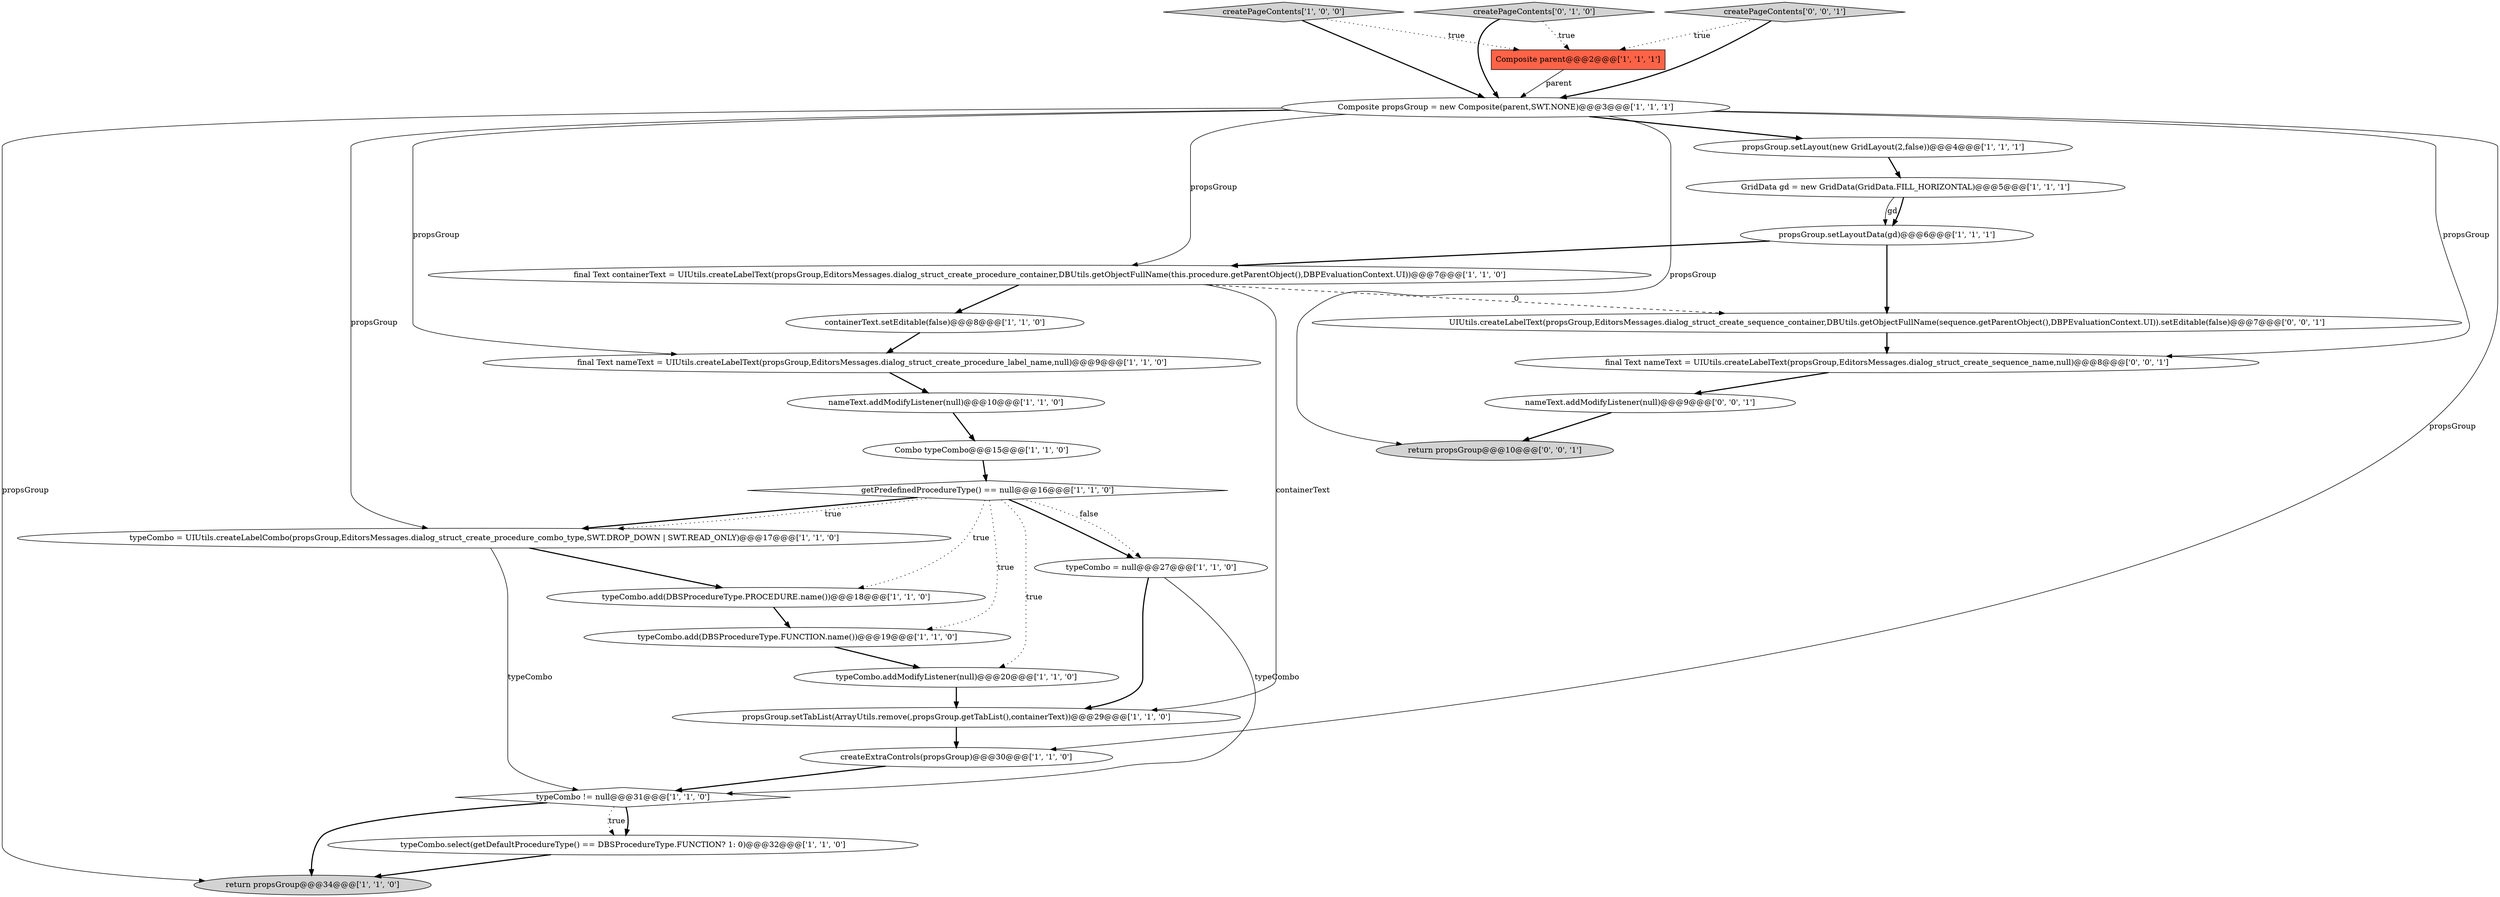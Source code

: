 digraph {
16 [style = filled, label = "propsGroup.setLayoutData(gd)@@@6@@@['1', '1', '1']", fillcolor = white, shape = ellipse image = "AAA0AAABBB1BBB"];
9 [style = filled, label = "createExtraControls(propsGroup)@@@30@@@['1', '1', '0']", fillcolor = white, shape = ellipse image = "AAA0AAABBB1BBB"];
3 [style = filled, label = "createPageContents['1', '0', '0']", fillcolor = lightgray, shape = diamond image = "AAA0AAABBB1BBB"];
7 [style = filled, label = "typeCombo.addModifyListener(null)@@@20@@@['1', '1', '0']", fillcolor = white, shape = ellipse image = "AAA0AAABBB1BBB"];
8 [style = filled, label = "typeCombo = null@@@27@@@['1', '1', '0']", fillcolor = white, shape = ellipse image = "AAA0AAABBB1BBB"];
2 [style = filled, label = "containerText.setEditable(false)@@@8@@@['1', '1', '0']", fillcolor = white, shape = ellipse image = "AAA0AAABBB1BBB"];
18 [style = filled, label = "Combo typeCombo@@@15@@@['1', '1', '0']", fillcolor = white, shape = ellipse image = "AAA0AAABBB1BBB"];
4 [style = filled, label = "Composite parent@@@2@@@['1', '1', '1']", fillcolor = tomato, shape = box image = "AAA0AAABBB1BBB"];
20 [style = filled, label = "Composite propsGroup = new Composite(parent,SWT.NONE)@@@3@@@['1', '1', '1']", fillcolor = white, shape = ellipse image = "AAA0AAABBB1BBB"];
26 [style = filled, label = "final Text nameText = UIUtils.createLabelText(propsGroup,EditorsMessages.dialog_struct_create_sequence_name,null)@@@8@@@['0', '0', '1']", fillcolor = white, shape = ellipse image = "AAA0AAABBB3BBB"];
11 [style = filled, label = "return propsGroup@@@34@@@['1', '1', '0']", fillcolor = lightgray, shape = ellipse image = "AAA0AAABBB1BBB"];
12 [style = filled, label = "typeCombo.add(DBSProcedureType.FUNCTION.name())@@@19@@@['1', '1', '0']", fillcolor = white, shape = ellipse image = "AAA0AAABBB1BBB"];
14 [style = filled, label = "typeCombo.add(DBSProcedureType.PROCEDURE.name())@@@18@@@['1', '1', '0']", fillcolor = white, shape = ellipse image = "AAA0AAABBB1BBB"];
21 [style = filled, label = "nameText.addModifyListener(null)@@@10@@@['1', '1', '0']", fillcolor = white, shape = ellipse image = "AAA0AAABBB1BBB"];
24 [style = filled, label = "createPageContents['0', '0', '1']", fillcolor = lightgray, shape = diamond image = "AAA0AAABBB3BBB"];
0 [style = filled, label = "propsGroup.setLayout(new GridLayout(2,false))@@@4@@@['1', '1', '1']", fillcolor = white, shape = ellipse image = "AAA0AAABBB1BBB"];
1 [style = filled, label = "GridData gd = new GridData(GridData.FILL_HORIZONTAL)@@@5@@@['1', '1', '1']", fillcolor = white, shape = ellipse image = "AAA0AAABBB1BBB"];
17 [style = filled, label = "final Text containerText = UIUtils.createLabelText(propsGroup,EditorsMessages.dialog_struct_create_procedure_container,DBUtils.getObjectFullName(this.procedure.getParentObject(),DBPEvaluationContext.UI))@@@7@@@['1', '1', '0']", fillcolor = white, shape = ellipse image = "AAA0AAABBB1BBB"];
19 [style = filled, label = "typeCombo = UIUtils.createLabelCombo(propsGroup,EditorsMessages.dialog_struct_create_procedure_combo_type,SWT.DROP_DOWN | SWT.READ_ONLY)@@@17@@@['1', '1', '0']", fillcolor = white, shape = ellipse image = "AAA0AAABBB1BBB"];
13 [style = filled, label = "typeCombo != null@@@31@@@['1', '1', '0']", fillcolor = white, shape = diamond image = "AAA0AAABBB1BBB"];
27 [style = filled, label = "return propsGroup@@@10@@@['0', '0', '1']", fillcolor = lightgray, shape = ellipse image = "AAA0AAABBB3BBB"];
15 [style = filled, label = "typeCombo.select(getDefaultProcedureType() == DBSProcedureType.FUNCTION? 1: 0)@@@32@@@['1', '1', '0']", fillcolor = white, shape = ellipse image = "AAA0AAABBB1BBB"];
5 [style = filled, label = "getPredefinedProcedureType() == null@@@16@@@['1', '1', '0']", fillcolor = white, shape = diamond image = "AAA0AAABBB1BBB"];
25 [style = filled, label = "nameText.addModifyListener(null)@@@9@@@['0', '0', '1']", fillcolor = white, shape = ellipse image = "AAA0AAABBB3BBB"];
23 [style = filled, label = "UIUtils.createLabelText(propsGroup,EditorsMessages.dialog_struct_create_sequence_container,DBUtils.getObjectFullName(sequence.getParentObject(),DBPEvaluationContext.UI)).setEditable(false)@@@7@@@['0', '0', '1']", fillcolor = white, shape = ellipse image = "AAA0AAABBB3BBB"];
10 [style = filled, label = "final Text nameText = UIUtils.createLabelText(propsGroup,EditorsMessages.dialog_struct_create_procedure_label_name,null)@@@9@@@['1', '1', '0']", fillcolor = white, shape = ellipse image = "AAA0AAABBB1BBB"];
22 [style = filled, label = "createPageContents['0', '1', '0']", fillcolor = lightgray, shape = diamond image = "AAA0AAABBB2BBB"];
6 [style = filled, label = "propsGroup.setTabList(ArrayUtils.remove(,propsGroup.getTabList(),containerText))@@@29@@@['1', '1', '0']", fillcolor = white, shape = ellipse image = "AAA0AAABBB1BBB"];
5->14 [style = dotted, label="true"];
20->17 [style = solid, label="propsGroup"];
5->19 [style = bold, label=""];
12->7 [style = bold, label=""];
5->19 [style = dotted, label="true"];
10->21 [style = bold, label=""];
13->15 [style = bold, label=""];
5->8 [style = bold, label=""];
24->20 [style = bold, label=""];
18->5 [style = bold, label=""];
9->13 [style = bold, label=""];
19->13 [style = solid, label="typeCombo"];
7->6 [style = bold, label=""];
4->20 [style = solid, label="parent"];
14->12 [style = bold, label=""];
2->10 [style = bold, label=""];
5->7 [style = dotted, label="true"];
1->16 [style = solid, label="gd"];
8->6 [style = bold, label=""];
22->20 [style = bold, label=""];
5->12 [style = dotted, label="true"];
17->6 [style = solid, label="containerText"];
0->1 [style = bold, label=""];
3->20 [style = bold, label=""];
23->26 [style = bold, label=""];
17->23 [style = dashed, label="0"];
6->9 [style = bold, label=""];
26->25 [style = bold, label=""];
20->10 [style = solid, label="propsGroup"];
13->11 [style = bold, label=""];
8->13 [style = solid, label="typeCombo"];
16->23 [style = bold, label=""];
15->11 [style = bold, label=""];
3->4 [style = dotted, label="true"];
21->18 [style = bold, label=""];
24->4 [style = dotted, label="true"];
20->11 [style = solid, label="propsGroup"];
13->15 [style = dotted, label="true"];
16->17 [style = bold, label=""];
20->27 [style = solid, label="propsGroup"];
19->14 [style = bold, label=""];
20->19 [style = solid, label="propsGroup"];
20->9 [style = solid, label="propsGroup"];
20->0 [style = bold, label=""];
1->16 [style = bold, label=""];
25->27 [style = bold, label=""];
22->4 [style = dotted, label="true"];
5->8 [style = dotted, label="false"];
17->2 [style = bold, label=""];
20->26 [style = solid, label="propsGroup"];
}
